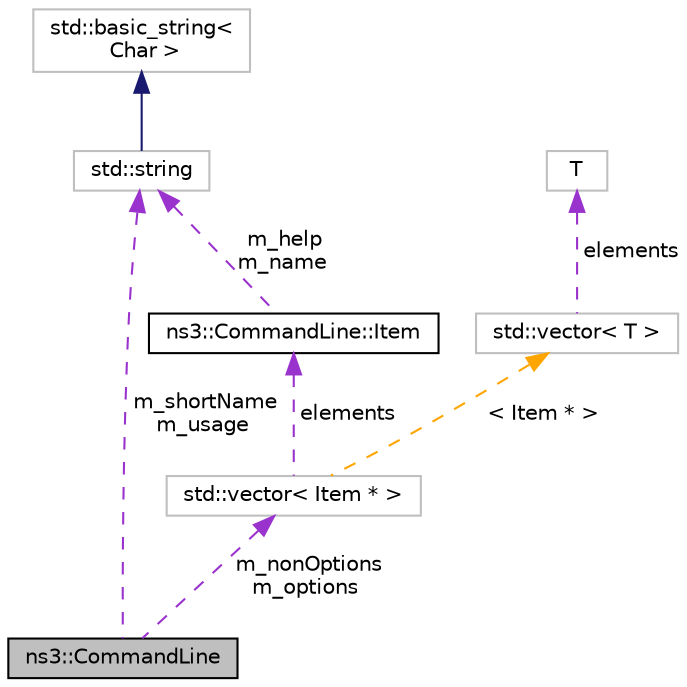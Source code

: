 digraph "ns3::CommandLine"
{
 // LATEX_PDF_SIZE
  edge [fontname="Helvetica",fontsize="10",labelfontname="Helvetica",labelfontsize="10"];
  node [fontname="Helvetica",fontsize="10",shape=record];
  Node1 [label="ns3::CommandLine",height=0.2,width=0.4,color="black", fillcolor="grey75", style="filled", fontcolor="black",tooltip="Parse command-line arguments."];
  Node2 -> Node1 [dir="back",color="darkorchid3",fontsize="10",style="dashed",label=" m_nonOptions\nm_options" ,fontname="Helvetica"];
  Node2 [label="std::vector\< Item * \>",height=0.2,width=0.4,color="grey75", fillcolor="white", style="filled",tooltip=" "];
  Node3 -> Node2 [dir="back",color="darkorchid3",fontsize="10",style="dashed",label=" elements" ,fontname="Helvetica"];
  Node3 [label="ns3::CommandLine::Item",height=0.2,width=0.4,color="black", fillcolor="white", style="filled",URL="$classns3_1_1_command_line_1_1_item.html",tooltip="The argument abstract base class."];
  Node4 -> Node3 [dir="back",color="darkorchid3",fontsize="10",style="dashed",label=" m_help\nm_name" ,fontname="Helvetica"];
  Node4 [label="std::string",height=0.2,width=0.4,color="grey75", fillcolor="white", style="filled",tooltip=" "];
  Node5 -> Node4 [dir="back",color="midnightblue",fontsize="10",style="solid",fontname="Helvetica"];
  Node5 [label="std::basic_string\<\l Char \>",height=0.2,width=0.4,color="grey75", fillcolor="white", style="filled",tooltip=" "];
  Node6 -> Node2 [dir="back",color="orange",fontsize="10",style="dashed",label=" \< Item * \>" ,fontname="Helvetica"];
  Node6 [label="std::vector\< T \>",height=0.2,width=0.4,color="grey75", fillcolor="white", style="filled",tooltip=" "];
  Node7 -> Node6 [dir="back",color="darkorchid3",fontsize="10",style="dashed",label=" elements" ,fontname="Helvetica"];
  Node7 [label="T",height=0.2,width=0.4,color="grey75", fillcolor="white", style="filled",tooltip=" "];
  Node4 -> Node1 [dir="back",color="darkorchid3",fontsize="10",style="dashed",label=" m_shortName\nm_usage" ,fontname="Helvetica"];
}
